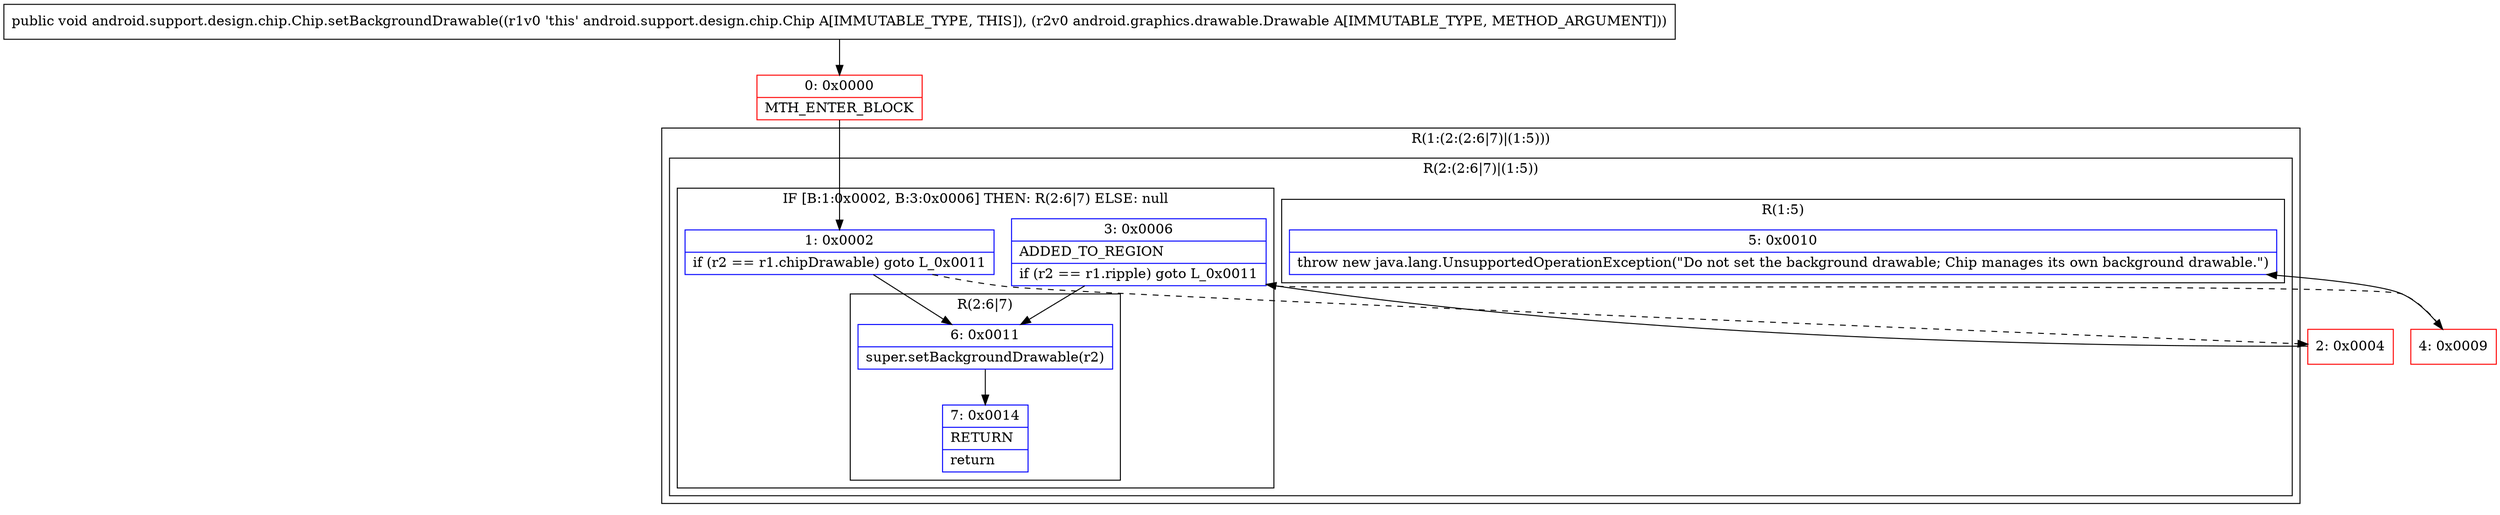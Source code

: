 digraph "CFG forandroid.support.design.chip.Chip.setBackgroundDrawable(Landroid\/graphics\/drawable\/Drawable;)V" {
subgraph cluster_Region_1436079883 {
label = "R(1:(2:(2:6|7)|(1:5)))";
node [shape=record,color=blue];
subgraph cluster_Region_1198221585 {
label = "R(2:(2:6|7)|(1:5))";
node [shape=record,color=blue];
subgraph cluster_IfRegion_1607925302 {
label = "IF [B:1:0x0002, B:3:0x0006] THEN: R(2:6|7) ELSE: null";
node [shape=record,color=blue];
Node_1 [shape=record,label="{1\:\ 0x0002|if (r2 == r1.chipDrawable) goto L_0x0011\l}"];
Node_3 [shape=record,label="{3\:\ 0x0006|ADDED_TO_REGION\l|if (r2 == r1.ripple) goto L_0x0011\l}"];
subgraph cluster_Region_1706258267 {
label = "R(2:6|7)";
node [shape=record,color=blue];
Node_6 [shape=record,label="{6\:\ 0x0011|super.setBackgroundDrawable(r2)\l}"];
Node_7 [shape=record,label="{7\:\ 0x0014|RETURN\l|return\l}"];
}
}
subgraph cluster_Region_1979763817 {
label = "R(1:5)";
node [shape=record,color=blue];
Node_5 [shape=record,label="{5\:\ 0x0010|throw new java.lang.UnsupportedOperationException(\"Do not set the background drawable; Chip manages its own background drawable.\")\l}"];
}
}
}
Node_0 [shape=record,color=red,label="{0\:\ 0x0000|MTH_ENTER_BLOCK\l}"];
Node_2 [shape=record,color=red,label="{2\:\ 0x0004}"];
Node_4 [shape=record,color=red,label="{4\:\ 0x0009}"];
MethodNode[shape=record,label="{public void android.support.design.chip.Chip.setBackgroundDrawable((r1v0 'this' android.support.design.chip.Chip A[IMMUTABLE_TYPE, THIS]), (r2v0 android.graphics.drawable.Drawable A[IMMUTABLE_TYPE, METHOD_ARGUMENT])) }"];
MethodNode -> Node_0;
Node_1 -> Node_2[style=dashed];
Node_1 -> Node_6;
Node_3 -> Node_4[style=dashed];
Node_3 -> Node_6;
Node_6 -> Node_7;
Node_0 -> Node_1;
Node_2 -> Node_3;
Node_4 -> Node_5;
}

